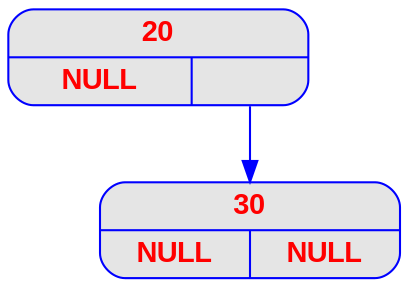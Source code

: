 digraph test_inserer_v2_ {
	node [
		fontname  = "Arial bold" 
		fontsize  = "14"
		fontcolor = "red"
		style     = "rounded, filled"
		shape     = "record"
		fillcolor = "grey90"
		color     = "blue"
		width     = "2"
	]

	edge [
		color     = "blue"
	]

20 [label = "{<c> 20 | { <g> | <d>}}"];
20 [label = "{<c> 20 | { <g> NULL | <d>}}"];
20:d -> 30;
30 [label = "{<c> 30 | { <g> | <d>}}"];
30 [label = "{<c> 30 | { <g> NULL | <d> NULL}}"];
}
